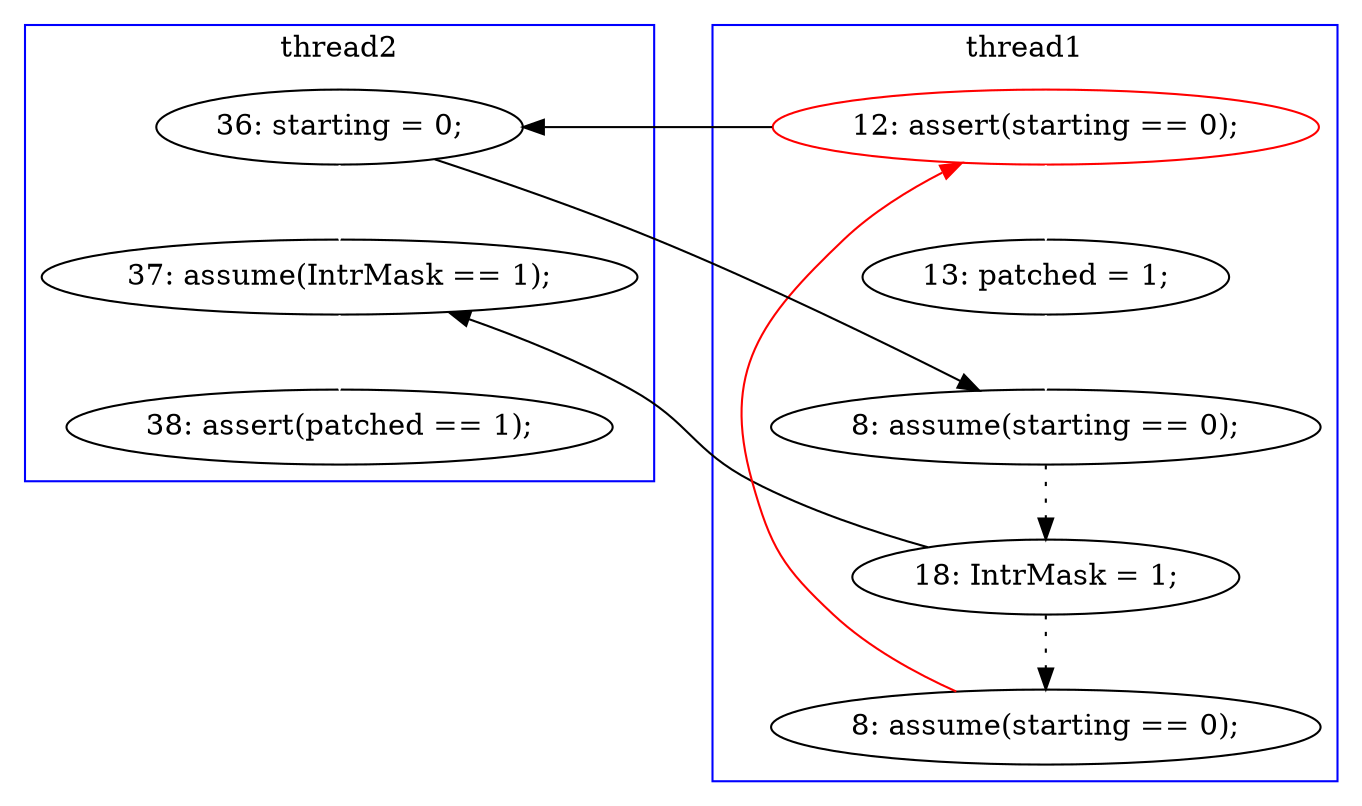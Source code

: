 digraph Counterexample {
	21 -> 23 [color = black, style = dotted]
	23 -> 32 [color = black, style = dotted]
	14 -> 21 [color = black, style = solid, constraint = false]
	13 -> 14 [color = black, style = solid, constraint = false]
	14 -> 24 [color = white, style = solid]
	15 -> 21 [color = white, style = solid]
	13 -> 15 [color = white, style = solid]
	23 -> 24 [color = black, style = solid, constraint = false]
	32 -> 13 [color = red, style = solid, constraint = false]
	24 -> 25 [color = white, style = solid]
	subgraph cluster2 {
		label = thread2
		color = blue
		14  [label = "36: starting = 0;"]
		24  [label = "37: assume(IntrMask == 1);"]
		25  [label = "38: assert(patched == 1);"]
	}
	subgraph cluster1 {
		label = thread1
		color = blue
		15  [label = "13: patched = 1;"]
		21  [label = "8: assume(starting == 0);"]
		32  [label = "8: assume(starting == 0);"]
		23  [label = "18: IntrMask = 1;"]
		13  [label = "12: assert(starting == 0);", color = red]
	}
}